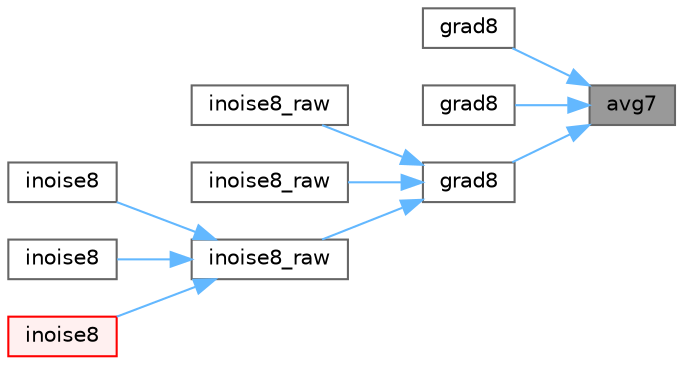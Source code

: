 digraph "avg7"
{
 // LATEX_PDF_SIZE
  bgcolor="transparent";
  edge [fontname=Helvetica,fontsize=10,labelfontname=Helvetica,labelfontsize=10];
  node [fontname=Helvetica,fontsize=10,shape=box,height=0.2,width=0.4];
  rankdir="RL";
  Node1 [id="Node000001",label="avg7",height=0.2,width=0.4,color="gray40", fillcolor="grey60", style="filled", fontcolor="black",tooltip="Calculate an integer average of two signed 7-bit integers (int8_t)."];
  Node1 -> Node2 [id="edge1_Node000001_Node000002",dir="back",color="steelblue1",style="solid",tooltip=" "];
  Node2 [id="Node000002",label="grad8",height=0.2,width=0.4,color="grey40", fillcolor="white", style="filled",URL="$d6/de8/noise_8cpp.html#aa7b233bc5186cf7a1408172aefb0b50d",tooltip=" "];
  Node1 -> Node3 [id="edge2_Node000001_Node000003",dir="back",color="steelblue1",style="solid",tooltip=" "];
  Node3 [id="Node000003",label="grad8",height=0.2,width=0.4,color="grey40", fillcolor="white", style="filled",URL="$d6/de8/noise_8cpp.html#a993fbccd546c01126e809f115ea444cd",tooltip=" "];
  Node1 -> Node4 [id="edge3_Node000001_Node000004",dir="back",color="steelblue1",style="solid",tooltip=" "];
  Node4 [id="Node000004",label="grad8",height=0.2,width=0.4,color="grey40", fillcolor="white", style="filled",URL="$d6/de8/noise_8cpp.html#a07165473858feff9f2415a77bf841731",tooltip=" "];
  Node4 -> Node5 [id="edge4_Node000004_Node000005",dir="back",color="steelblue1",style="solid",tooltip=" "];
  Node5 [id="Node000005",label="inoise8_raw",height=0.2,width=0.4,color="grey40", fillcolor="white", style="filled",URL="$d8/df9/group___noise_generation.html#gabf6fbef9588c6d6ee35b7ad79fe14ace",tooltip="8-bit, fixed point implementation of Perlin's noise without scaling."];
  Node4 -> Node6 [id="edge5_Node000004_Node000006",dir="back",color="steelblue1",style="solid",tooltip=" "];
  Node6 [id="Node000006",label="inoise8_raw",height=0.2,width=0.4,color="grey40", fillcolor="white", style="filled",URL="$d8/df9/group___noise_generation.html#gae8a7338d2f14deb11f62086adf81dfe2",tooltip="8-bit, fixed point implementation of Perlin's noise without scaling."];
  Node4 -> Node7 [id="edge6_Node000004_Node000007",dir="back",color="steelblue1",style="solid",tooltip=" "];
  Node7 [id="Node000007",label="inoise8_raw",height=0.2,width=0.4,color="grey40", fillcolor="white", style="filled",URL="$d8/df9/group___noise_generation.html#ga6c57ed3ea69e819c29602578ecbabd71",tooltip="8-bit, fixed point implementation of Perlin's noise without scaling."];
  Node7 -> Node8 [id="edge7_Node000007_Node000008",dir="back",color="steelblue1",style="solid",tooltip=" "];
  Node8 [id="Node000008",label="inoise8",height=0.2,width=0.4,color="grey40", fillcolor="white", style="filled",URL="$d8/df9/group___noise_generation.html#gab9d952a5258caa93c05ebdde0140cf0e",tooltip="8-Bit, fixed point implementation of Perlin's noise."];
  Node7 -> Node9 [id="edge8_Node000007_Node000009",dir="back",color="steelblue1",style="solid",tooltip=" "];
  Node9 [id="Node000009",label="inoise8",height=0.2,width=0.4,color="grey40", fillcolor="white", style="filled",URL="$d8/df9/group___noise_generation.html#ga9641aa87f0a5557f73004fb73f81bba5",tooltip="8-Bit, fixed point implementation of Perlin's noise."];
  Node7 -> Node10 [id="edge9_Node000007_Node000010",dir="back",color="steelblue1",style="solid",tooltip=" "];
  Node10 [id="Node000010",label="inoise8",height=0.2,width=0.4,color="red", fillcolor="#FFF0F0", style="filled",URL="$d8/df9/group___noise_generation.html#gaa521ccca6038d7b5e881fe2e8f35d3bc",tooltip="8-Bit, fixed point implementation of Perlin's noise."];
}
